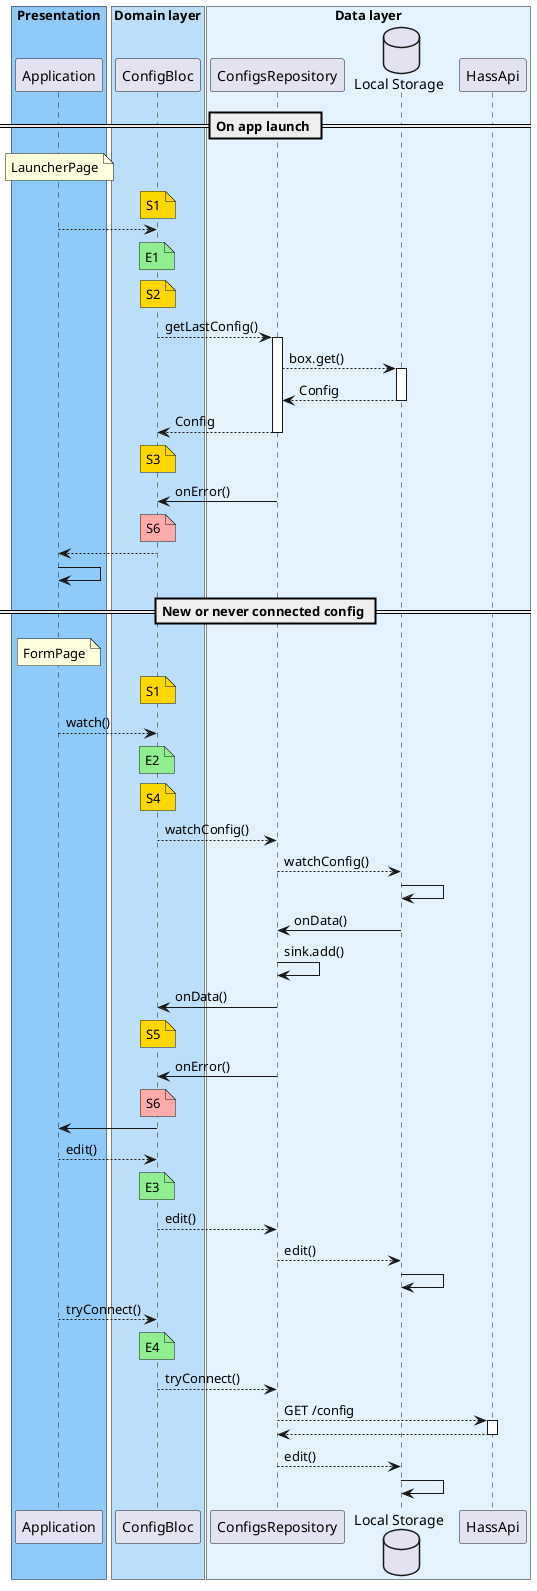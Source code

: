@startuml configs.sequence

box "Presentation" #90CAF9
participant Application as App
end box

box "Domain layer" #BBDEFB
participant ConfigBloc
end box

box "Data layer" #E3F2FD
participant ConfigsRepository
database "Local Storage" as LocalStorage
participant HassApi
end box

== On app launch ==
note over App : LauncherPage
note over ConfigBloc #gold: S1
App --> ConfigBloc
note over ConfigBloc #LightGreen: E1
note over ConfigBloc #gold: S2
ConfigBloc --> ConfigsRepository ++ : getLastConfig()
ConfigsRepository --> LocalStorage ++ : box.get()
return Config
return Config
note over ConfigBloc #gold: S3
ConfigsRepository -> ConfigBloc : onError()
note over ConfigBloc #FFAAAA: S6
ConfigBloc --> App
App -> App
== New or never connected config ==
note over App : FormPage
note over ConfigBloc #gold: S1
App --> ConfigBloc : watch()
note over ConfigBloc #LightGreen: E2
note over ConfigBloc #gold: S4
ConfigBloc --> ConfigsRepository : watchConfig()
ConfigsRepository --> LocalStorage : watchConfig()
LocalStorage -> LocalStorage
LocalStorage -> ConfigsRepository : onData()
ConfigsRepository -> ConfigsRepository : sink.add()
ConfigsRepository -> ConfigBloc : onData()
note over ConfigBloc #gold: S5
ConfigsRepository -> ConfigBloc : onError()
note over ConfigBloc #FFAAAA: S6
ConfigBloc -> App
App --> ConfigBloc : edit()
note over ConfigBloc #LightGreen: E3
ConfigBloc --> ConfigsRepository : edit()
ConfigsRepository --> LocalStorage : edit()
LocalStorage -> LocalStorage
App --> ConfigBloc : tryConnect()
note over ConfigBloc #LightGreen: E4
ConfigBloc --> ConfigsRepository : tryConnect()
ConfigsRepository --> HassApi ++ : GET /config
return
ConfigsRepository --> LocalStorage : edit()
LocalStorage -> LocalStorage


@enduml